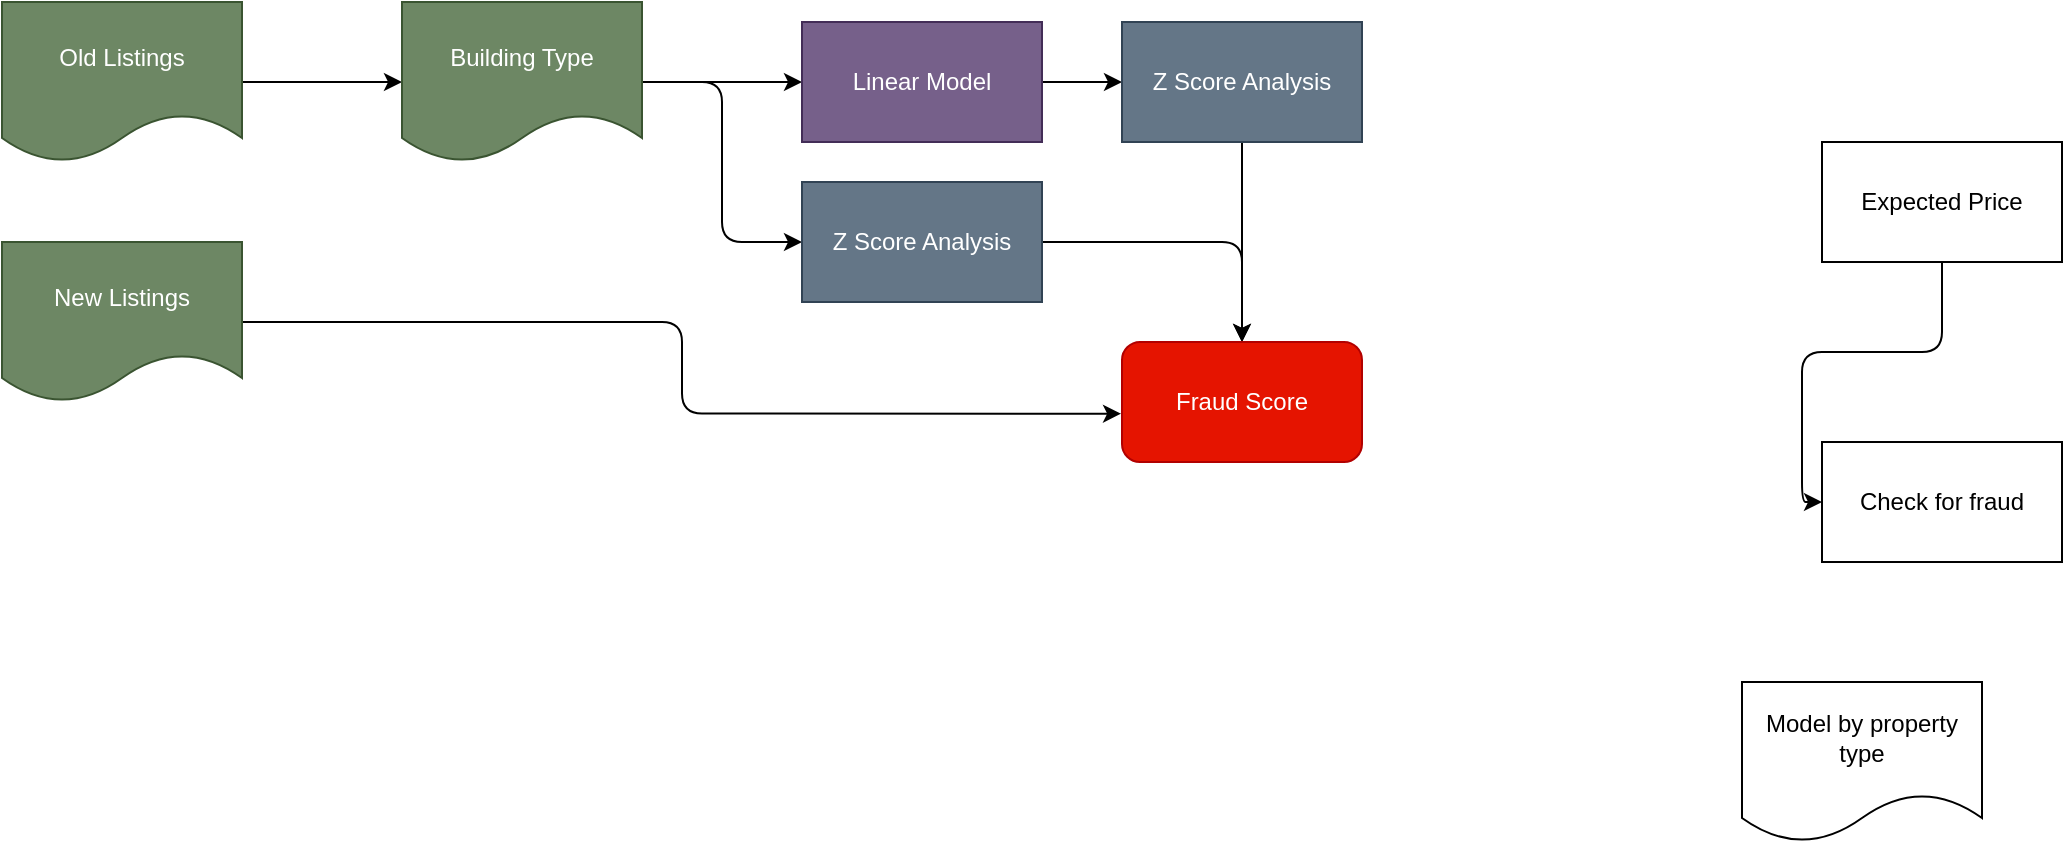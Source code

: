 <mxfile>
    <diagram id="3y0XGtnxCLSjxwg32xXc" name="Page-1">
        <mxGraphModel dx="888" dy="585" grid="1" gridSize="10" guides="1" tooltips="1" connect="1" arrows="1" fold="1" page="1" pageScale="1" pageWidth="850" pageHeight="1100" math="0" shadow="0">
            <root>
                <mxCell id="0"/>
                <mxCell id="1" parent="0"/>
                <mxCell id="17" style="edgeStyle=orthogonalEdgeStyle;html=1;" edge="1" parent="1" source="3" target="9">
                    <mxGeometry relative="1" as="geometry"/>
                </mxCell>
                <mxCell id="3" value="Old Listings" style="shape=document;whiteSpace=wrap;html=1;boundedLbl=1;fillColor=#6d8764;strokeColor=#3A5431;fontColor=#ffffff;" parent="1" vertex="1">
                    <mxGeometry width="120" height="80" as="geometry"/>
                </mxCell>
                <mxCell id="6" value="Model by property type" style="shape=document;whiteSpace=wrap;html=1;boundedLbl=1;" parent="1" vertex="1">
                    <mxGeometry x="870" y="340" width="120" height="80" as="geometry"/>
                </mxCell>
                <mxCell id="19" style="edgeStyle=orthogonalEdgeStyle;html=1;entryX=0;entryY=0.5;entryDx=0;entryDy=0;" edge="1" parent="1" source="9" target="18">
                    <mxGeometry relative="1" as="geometry"/>
                </mxCell>
                <mxCell id="23" value="" style="edgeStyle=orthogonalEdgeStyle;html=1;entryX=0;entryY=0.5;entryDx=0;entryDy=0;exitX=1;exitY=0.5;exitDx=0;exitDy=0;" edge="1" parent="1" source="9" target="22">
                    <mxGeometry relative="1" as="geometry"/>
                </mxCell>
                <mxCell id="9" value="Building Type" style="shape=document;whiteSpace=wrap;html=1;boundedLbl=1;fillColor=#6d8764;strokeColor=#3A5431;fontColor=#ffffff;" parent="1" vertex="1">
                    <mxGeometry x="200" width="120" height="80" as="geometry"/>
                </mxCell>
                <mxCell id="16" style="edgeStyle=orthogonalEdgeStyle;html=1;entryX=0;entryY=0.5;entryDx=0;entryDy=0;orthogonal=1;" parent="1" source="10" target="11" edge="1">
                    <mxGeometry relative="1" as="geometry"/>
                </mxCell>
                <mxCell id="10" value="Expected Price" style="rounded=0;whiteSpace=wrap;html=1;" parent="1" vertex="1">
                    <mxGeometry x="910" y="70.005" width="120" height="60" as="geometry"/>
                </mxCell>
                <mxCell id="11" value="Check for fraud" style="rounded=0;whiteSpace=wrap;html=1;" parent="1" vertex="1">
                    <mxGeometry x="910" y="220.005" width="120" height="60" as="geometry"/>
                </mxCell>
                <mxCell id="21" value="" style="edgeStyle=orthogonalEdgeStyle;html=1;" edge="1" parent="1" source="18" target="20">
                    <mxGeometry relative="1" as="geometry"/>
                </mxCell>
                <mxCell id="18" value="Linear Model" style="rounded=0;whiteSpace=wrap;html=1;fillColor=#76608a;fontColor=#ffffff;strokeColor=#432D57;" vertex="1" parent="1">
                    <mxGeometry x="400" y="10" width="120" height="60" as="geometry"/>
                </mxCell>
                <mxCell id="25" style="edgeStyle=orthogonalEdgeStyle;html=1;" edge="1" parent="1" source="20" target="24">
                    <mxGeometry relative="1" as="geometry"/>
                </mxCell>
                <mxCell id="20" value="Z Score Analysis" style="whiteSpace=wrap;html=1;rounded=0;fillColor=#647687;fontColor=#ffffff;strokeColor=#314354;" vertex="1" parent="1">
                    <mxGeometry x="560" y="10" width="120" height="60" as="geometry"/>
                </mxCell>
                <mxCell id="26" style="edgeStyle=orthogonalEdgeStyle;html=1;entryX=0.5;entryY=0;entryDx=0;entryDy=0;exitX=1;exitY=0.5;exitDx=0;exitDy=0;" edge="1" parent="1" source="22" target="24">
                    <mxGeometry relative="1" as="geometry"/>
                </mxCell>
                <mxCell id="22" value="Z Score Analysis" style="whiteSpace=wrap;html=1;fillColor=#647687;fontColor=#ffffff;strokeColor=#314354;" vertex="1" parent="1">
                    <mxGeometry x="400" y="90" width="120" height="60" as="geometry"/>
                </mxCell>
                <mxCell id="24" value="Fraud Score" style="rounded=1;whiteSpace=wrap;html=1;fillColor=#e51400;fontColor=#ffffff;strokeColor=#B20000;" vertex="1" parent="1">
                    <mxGeometry x="560" y="170" width="120" height="60" as="geometry"/>
                </mxCell>
                <mxCell id="29" style="edgeStyle=orthogonalEdgeStyle;html=1;entryX=-0.004;entryY=0.597;entryDx=0;entryDy=0;entryPerimeter=0;" edge="1" parent="1" source="27" target="24">
                    <mxGeometry relative="1" as="geometry"/>
                </mxCell>
                <mxCell id="27" value="New Listings" style="shape=document;whiteSpace=wrap;html=1;boundedLbl=1;fillColor=#6d8764;strokeColor=#3A5431;fontColor=#ffffff;" vertex="1" parent="1">
                    <mxGeometry y="120" width="120" height="80" as="geometry"/>
                </mxCell>
            </root>
        </mxGraphModel>
    </diagram>
</mxfile>